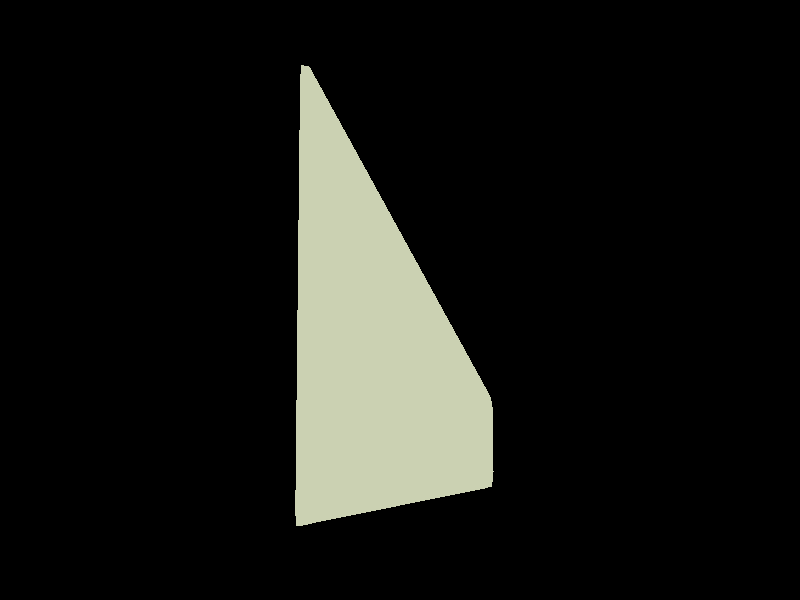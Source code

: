 // blue_steel_winglet_srf_3.pov: Exported from Wings 3D 1.5.4 

#include "rad_def.inc"

global_settings{
	 assumed_gamma 2.200000
	 max_trace_level 5
	 ambient_light rgb <0.000000, 0.000000, 0.000000>
}
background { rgb <0.000000, 0.000000, 0.000000> }
#declare camera_location = <1.251719, -0.078217, 4.069306>;
camera{
	 perspective
	 location camera_location
	 right (320 / 240) * x
	 up y
	 angle 57.822402
	 sky <0.032848, 0.996917, 0.071252>
	 look_at <-0.559258, 0.262219, 0.140993>
}
#declare wl_1_Infinite = light_source {
	 <1.141719, -0.078217, 5.063306>
	 color rgb <0.700000, 0.700000, 0.700000>
	 fade_distance 1.000000
	 fade_power 0.000000
	 media_interaction on
	 media_attenuation off
	 parallel
	 point_at <0.462500, 0.850000, -0.000000>
}
#declare wm_default = texture{
	 pigment{
		 color rgbf <0.789854, 0.813333, 0.694044, 0.000000>
	 }
	 finish {
		 ambient rgb <0.000000, 0.000000, 0.000000>
		 diffuse 0.700000
		 brilliance 1.000000
		 metallic 0.000000
		 specular 0.000000
		 roughness 1.010000
	 }
}
#declare wo_0_winglet2 = mesh2{
	 vertex_vectors { 14, <-0.075000, -0.980357, 0.018750>, <-0.075000, -1.030357, 0.000000>, <-0.075000, -0.930357, 0.025000>, <-1.225000, -0.819643, 0.025000>, <-1.225000, -0.919643, 0.000000>, <-1.225000, -0.869643, 0.018750>, <-1.225000, -0.687500, 0.025000>, <-0.075000, -0.687500, 0.025000>, <-1.225000, -0.687500, -0.025000>, <-1.225000, -0.819643, -0.025000>, 
			<-0.075000, -0.687500, -0.025000>, <-0.075000, -0.930357, -0.025000>, <-1.225000, -0.869643, -0.018750>, <-0.075000, -0.980357, -0.018750>}
	 //#local average_center = <-0.650000, -0.850000, 0.000000>;
	 normal_vectors { 72, <0.026667, 0.276993, -0.960502>, <0.026667, 0.276993, -0.960502>, <0.026667, 0.276993, -0.960502>, <-1.000000, 0.000000, 0.000000>, <-1.000000, 0.000000, 0.000000>, <0.033785, 0.350923, 0.935795>, <0.033785, 0.350923, -0.935795>, <-1.000000, 0.000000, 0.000000>, <0.007974, 0.082827, -0.996532>, <0.007974, 0.082827, -0.996532>, 
			<0.007974, 0.082827, -0.996532>, <-1.000000, 0.000000, 0.000000>, <-1.000000, 0.000000, 0.000000>, <-1.000000, 0.000000, 0.000000>, <0.003987, 0.041414, -0.999134>, <0.003987, 0.041414, -0.999134>, <0.003987, 0.041414, -0.999134>, <1.000000, 0.000000, 0.000000>, <1.000000, 0.000000, 0.000000>, <1.000000, 0.000000, 0.000000>, <0.033785, 0.350923, 0.935795>, 
			<0.033785, 0.350923, 0.935795>, <0.033785, 0.350923, -0.935795>, <0.033785, 0.350923, -0.935795>, <1.000000, 0.000000, 0.000000>, <0.019341, 0.200893, -0.979422>, <0.019341, 0.200893, -0.979422>, <0.019341, 0.200893, -0.979422>, <1.000000, 0.000000, 0.000000>, <1.000000, 0.000000, 0.000000>, <0.000000, 0.000000, -1.000000>, <0.000000, -1.000000, 0.000000>, 
			<0.000000, -1.000000, 0.000000>, <1.000000, 0.000000, 0.000000>, <1.000000, 0.000000, 0.000000>, <-0.000000, 0.000000, -1.000000>, <-0.000000, 0.000000, -1.000000>, <0.000000, -1.000000, 0.000000>, <-1.000000, 0.000000, 0.000000>, <-1.000000, 0.000000, 0.000000>, <0.000000, 0.000000, 1.000000>, <0.000000, -1.000000, 0.000000>, <1.000000, 0.000000, 0.000000>, 
			<0.003987, 0.041414, 0.999134>, <0.003987, 0.041414, 0.999134>, <0.003987, 0.041414, 0.999134>, <1.000000, 0.000000, 0.000000>, <1.000000, 0.000000, 0.000000>, <1.000000, 0.000000, 0.000000>, <-0.000000, 0.000000, 1.000000>, <-0.000000, 0.000000, 1.000000>, <0.000000, -1.000000, 0.000000>, <0.000000, -1.000000, 0.000000>, <-1.000000, 0.000000, 0.000000>, 
			<0.007974, 0.082827, 0.996532>, <0.007974, 0.082827, 0.996532>, <0.007974, 0.082827, 0.996532>, <-1.000000, 0.000000, 0.000000>, <-1.000000, 0.000000, 0.000000>, <-1.000000, 0.000000, 0.000000>, <0.019341, 0.200893, 0.979422>, <0.019341, 0.200893, 0.979422>, <0.019341, 0.200893, 0.979422>, <1.000000, 0.000000, 0.000000>, <1.000000, 0.000000, 0.000000>, 
			<1.000000, 0.000000, 0.000000>, <0.026667, 0.276993, 0.960502>, <0.026667, 0.276993, 0.960502>, <0.026667, 0.276993, 0.960502>, <-1.000000, 0.000000, 0.000000>, <-1.000000, 0.000000, 0.000000>, <-1.000000, 0.000000, 0.000000>}
	 uv_vectors { 16, <0.791317, 0.029190>, <0.791317, 0.039042>, <0.791317, 0.018750>, <0.791317, 0.064878>, <0.791317, 0.018750>, <0.791317, 0.029190>, <0.791317, 0.039042>, <0.791317, 0.064878>, <0.942840, 0.018750>, <0.942840, 0.018750>, 
			<0.942840, 0.029190>, <0.942840, 0.029190>, <0.942840, 0.039042>, <0.942840, 0.039042>, <0.942840, 0.086524>, <0.942840, 0.086524>}
	 texture_list { 1, texture{wm_default}}
	 face_indices { 24, <4, 1, 13>, 0, <4, 13, 12>, 0, <0, 1, 4>, 0, <4, 5, 0>, 0, <11, 9, 12>, 0, <11, 12, 13>, 0, <5, 3, 2>, 0, <5, 2, 0>, 0, <3, 6, 7>, 0, <3, 7, 2>, 0, 
			<9, 11, 10>, 0, <10, 8, 9>, 0, <6, 8, 10>, 0, <6, 10, 7>, 0, <9, 8, 6>, 0, <3, 12, 9>, 0, <3, 9, 6>, 0, <5, 4, 12>, 0, <5, 12, 3>, 0, <2, 11, 13>, 0, <7, 10, 11>, 0, 
			<11, 2, 7>, 0, <13, 0, 2>, 0, <13, 1, 0>, 0}
	 normal_indices { 24, <20, 5, 66>, <21, 67, 60>, <0, 6, 22>, <23, 25, 1>, <54, 43, 61>, <55, 62, 68>, <26, 14, 8>, <27, 9, 2>, <15, 30, 35>, <16, 36, 10>, 
			<44, 56, 49>, <50, 40, 45>, <31, 41, 51>, <32, 52, 37>, <46, 42, 33>, <17, 63, 47>, <18, 48, 34>, <28, 24, 64>, <29, 65, 19>, <11, 57, 69>, <38, 53, 58>, 
			<59, 12, 39>, <70, 3, 13>, <71, 7, 4>}
	 uv_indices { 24, <2, 9, 11>, <2, 11, 0>, <10, 8, 4>, <4, 5, 10>, <13, 1, 0>, <13, 0, 11>, <5, 6, 12>, <5, 12, 10>, <6, 7, 14>, <6, 14, 12>, 
			<1, 13, 15>, <15, 3, 1>, <7, 3, 15>, <7, 15, 14>, <1, 3, 7>, <6, 0, 1>, <6, 1, 7>, <5, 2, 0>, <5, 0, 6>, <12, 13, 11>, <14, 15, 13>, 
			<13, 12, 14>, <11, 10, 12>, <11, 8, 10>}
}
object{ wo_0_winglet2
	 interior {
		 ior 1.000000
	 }
}
#declare wo_1_mesh2 = mesh2{
	 vertex_vectors { 54, <-0.025000, -0.937500, -0.025000>, <-0.025000, -0.937500, 0.025000>, <-0.025000, 1.562500, -0.025000>, <-0.025000, 1.562500, 0.025000>, <-1.275000, -0.812500, -0.025000>, <-1.275000, -0.812500, 0.025000>, <-1.275000, -0.437500, -0.025000>, <-1.275000, -0.437500, 0.025000>, <-0.025000, 1.662500, 0.000000>, <-1.275000, -0.337500, 0.000000>, 
			<-0.025000, -1.037500, 0.000000>, <-1.275000, -0.912500, 0.000000>, <-1.275000, -0.387500, -0.018750>, <-0.025000, 1.612500, 0.018750>, <-0.025000, 1.612500, -0.018750>, <-1.275000, -0.387500, 0.018750>, <-1.275000, -0.862500, -0.018750>, <-0.025000, -0.987500, 0.018750>, <-0.025000, -0.987500, -0.018750>, <-1.275000, -0.862500, 0.018750>, <0.025000, -0.937500, -0.025000>, 
			<0.025000, -0.937500, 0.025000>, <0.025000, 1.562500, -0.025000>, <0.025000, 1.562500, 0.025000>, <0.025000, 1.612500, 0.018750>, <0.025000, 1.612500, -0.018750>, <0.025000, -0.987500, 0.018750>, <0.025000, -0.987500, -0.018750>, <0.025000, -1.037500, 0.000000>, <0.025000, 1.662500, 0.000000>, <-0.075000, -0.980357, 0.018750>, <-0.075000, -1.030357, 0.000000>, 
			<-0.075000, -0.930357, 0.025000>, <-1.225000, -0.819643, 0.025000>, <-1.225000, -0.919643, 0.000000>, <-1.225000, -0.869643, 0.018750>, <-1.225000, -0.687500, 0.025000>, <-0.075000, -0.687500, 0.025000>, <-1.225000, -0.687500, -0.025000>, <-1.225000, -0.819643, -0.025000>, <-0.075000, -0.687500, -0.025000>, <-0.075000, -0.930357, -0.025000>, <-1.225000, -0.869643, -0.018750>, 
			<-0.075000, -0.980357, -0.018750>, <-0.025000, -0.437500, 0.025000>, <-0.025000, -0.437500, -0.025000>, <-1.275000, -0.687500, -0.025000>, <-1.275000, -0.687500, 0.025000>, <-0.025000, -0.687500, -0.025000>, <0.025000, -0.687500, 0.025000>, <0.025000, -0.687500, -0.025000>, <-0.025000, -0.687500, 0.025000>, <0.025000, -0.437500, -0.025000>, <0.025000, -0.437500, 0.025000>}
	 //#local average_center = <-0.451852, -0.329167, 0.000000>;
	 normal_vectors { 312, <0.000000, 0.062137, 0.998068>, <0.000000, 0.062137, 0.998068>, <0.000000, 0.062137, 0.998068>, <0.000000, 0.062137, 0.998068>, <0.011832, 0.082822, 0.996494>, <0.011832, 0.082822, 0.996494>, <0.011832, 0.082822, 0.996494>, <0.011832, 0.082822, -0.996494>, <0.011832, 0.082822, -0.996494>, <0.000000, 0.041416, -0.999142>, 
			<0.011832, 0.082822, -0.996494>, <0.000000, 0.041416, -0.999142>, <0.000000, 0.041416, -0.999142>, <0.130550, -0.081594, 0.988079>, <0.130550, -0.081594, 0.988079>, <0.000000, -0.062137, 0.998068>, <0.130550, -0.081594, 0.988079>, <0.000000, -0.062137, 0.998068>, <0.130550, -0.081594, -0.988079>, <0.130550, -0.081594, -0.988079>, <0.000000, -0.062137, -0.998068>, 
			<0.000000, -0.062137, -0.998068>, <0.000000, -0.062137, -0.998068>, <0.000000, -0.062137, -0.998068>, <0.130550, -0.081594, -0.988079>, <1.000000, 0.000000, 0.000000>, <1.000000, 0.000000, 0.000000>, <1.000000, 0.000000, 0.000000>, <0.005916, 0.041411, 0.999125>, <0.005916, 0.041411, 0.999125>, <0.005916, 0.041411, 0.999125>, <1.000000, -0.000000, 0.000000>, 
			<1.000000, -0.000000, 0.000000>, <1.000000, -0.000000, 0.000000>, <0.005916, 0.041411, -0.999125>, <0.005916, 0.041411, -0.999125>, <0.005916, 0.041411, -0.999125>, <1.000000, -0.000000, 0.000000>, <0.048910, -0.030569, 0.998335>, <0.048910, -0.030569, 0.998335>, <1.000000, -0.000000, 0.000000>, <0.048910, -0.030569, 0.998335>, <0.048910, -0.030569, 0.998335>, 
			<0.039099, -0.024437, -0.998936>, <1.000000, 0.000000, 0.000000>, <1.000000, 0.000000, 0.000000>, <0.039099, -0.024437, -0.998936>, <0.039099, -0.024437, -0.998936>, <0.039099, -0.024437, -0.998936>, <0.039099, -0.024437, -0.998936>, <1.000000, 0.000000, 0.000000>, <1.000000, 0.000000, 0.000000>, <0.489796, -0.306122, -0.816327>, <0.489796, -0.306122, 0.816327>, 
			<0.000000, -0.351123, -0.936329>, <0.000000, -0.351123, 0.936329>, <0.000000, -0.351123, 0.936329>, <0.489796, -0.306122, -0.816327>, <0.489796, -0.306122, -0.816327>, <1.000000, 0.000000, 0.000000>, <0.489796, -0.306122, 0.816327>, <0.489796, -0.306122, 0.816327>, <0.000000, 0.351123, 0.936329>, <0.000000, 0.351123, -0.936329>, <0.000000, 0.351123, -0.936329>, 
			<0.050098, 0.350683, -0.935153>, <0.050098, 0.350683, 0.935153>, <1.000000, 0.000000, 0.000000>, <0.050098, 0.350683, -0.935153>, <0.050098, 0.350683, -0.935153>, <0.050098, 0.350683, 0.935153>, <0.050098, 0.350683, 0.935153>, <1.000000, 0.000000, 0.000000>, <0.297903, -0.186189, 0.936262>, <1.000000, 0.000000, 0.000000>, <1.000000, 0.000000, 0.000000>, 
			<0.297903, -0.186189, 0.936262>, <0.297903, -0.186189, 0.936262>, <0.397915, -0.248697, -0.883070>, <0.397915, -0.248697, -0.883070>, <0.397915, -0.248697, -0.883070>, <0.000000, -0.277117, -0.960836>, <0.000000, -0.277117, -0.960836>, <0.000000, -0.277117, -0.960836>, <0.397915, -0.248697, 0.883070>, <0.397915, -0.248697, 0.883070>, <0.397915, -0.248697, 0.883070>, 
			<0.000000, -0.200956, 0.979600>, <0.000000, -0.200956, 0.979600>, <0.000000, -0.200956, 0.979600>, <0.297903, -0.186189, -0.936262>, <1.000000, 0.000000, 0.000000>, <0.297903, -0.186189, -0.936262>, <0.297903, -0.186189, -0.936262>, <1.000000, 0.000000, 0.000000>, <1.000000, -0.000000, 0.000000>, <1.000000, -0.000000, 0.000000>, <1.000000, -0.000000, 0.000000>, 
			<0.028688, 0.200817, 0.979209>, <0.028688, 0.200817, 0.979209>, <0.028688, 0.200817, 0.979209>, <0.039549, 0.276845, -0.960100>, <0.000000, 0.200956, -0.979600>, <0.000000, 0.200956, -0.979600>, <0.000000, 0.200956, -0.979600>, <0.039549, 0.276845, -0.960100>, <0.039549, 0.276845, -0.960100>, <0.000000, 0.277117, 0.960836>, <0.000000, 0.277117, 0.960836>, 
			<0.000000, 0.277117, 0.960836>, <0.039549, 0.276845, 0.960100>, <0.039549, 0.276845, 0.960100>, <0.039549, 0.276845, 0.960100>, <1.000000, -0.000000, 0.000000>, <1.000000, -0.000000, 0.000000>, <0.028688, 0.200817, -0.979209>, <0.028688, 0.200817, -0.979209>, <0.028688, 0.200817, -0.979209>, <-1.000000, 0.000000, 0.000000>, <-1.000000, 0.000000, 0.000000>, 
			<0.000000, 0.062137, 0.998068>, <0.000000, 0.062137, 0.998068>, <-1.000000, -0.000000, 0.000000>, <-1.000000, -0.000000, 0.000000>, <-1.000000, -0.000000, 0.000000>, <-1.000000, -0.000000, 0.000000>, <0.000000, 0.082832, -0.996564>, <0.000000, 0.082832, -0.996564>, <0.000000, 0.082832, -0.996564>, <-1.000000, -0.000000, 0.000000>, <0.000000, -0.062137, 0.998068>, 
			<0.000000, -0.062137, 0.998068>, <-1.000000, -0.000000, 0.000000>, <-1.000000, -0.000000, 0.000000>, <0.000000, -0.062137, 0.998068>, <0.000000, -0.062137, 0.998068>, <-1.000000, 0.000000, 0.000000>, <-1.000000, 0.000000, 0.000000>, <0.000000, -0.062137, -0.998068>, <0.000000, -0.062137, -0.998068>, <-1.000000, 0.000000, 0.000000>, <-1.000000, 0.000000, 0.000000>, 
			<-1.000000, 0.000000, 0.000000>, <0.000000, -0.200956, -0.979600>, <0.000000, -0.200956, -0.979600>, <0.000000, -0.200956, -0.979600>, <-1.000000, 0.000000, 0.000000>, <-1.000000, 0.000000, 0.000000>, <-1.000000, 0.000000, 0.000000>, <0.000000, -0.277117, 0.960836>, <0.000000, -0.277117, 0.960836>, <0.000000, -0.277117, 0.960836>, <-1.000000, -0.000000, 0.000000>, 
			<-1.000000, -0.000000, 0.000000>, <0.000000, 0.277117, -0.960836>, <0.000000, 0.277117, -0.960836>, <0.000000, 0.277117, -0.960836>, <-1.000000, -0.000000, 0.000000>, <-1.000000, -0.000000, 0.000000>, <-1.000000, -0.000000, 0.000000>, <0.000000, 0.200956, 0.979600>, <0.000000, 0.200956, 0.979600>, <0.000000, 0.200956, 0.979600>, <-1.000000, 0.000000, 0.000000>, 
			<0.000000, 0.351123, 0.936329>, <0.000000, 0.351123, 0.936329>, <0.000000, 0.351123, -0.936329>, <-1.000000, 0.000000, 0.000000>, <0.000000, -0.351123, -0.936329>, <0.000000, -0.351123, -0.936329>, <0.000000, -0.351123, 0.936329>, <0.028688, 0.200817, -0.979209>, <0.028688, 0.200817, -0.979209>, <0.028688, 0.200817, -0.979209>, <1.000000, 0.000000, 0.000000>, 
			<1.000000, 0.000000, 0.000000>, <1.000000, 0.000000, 0.000000>, <0.050098, 0.350683, -0.935153>, <0.050098, 0.350683, -0.935153>, <0.050098, 0.350683, 0.935153>, <0.050098, 0.350683, 0.935153>, <1.000000, -0.000000, 0.000000>, <0.005916, 0.041411, -0.999125>, <1.000000, 0.000000, 0.000000>, <1.000000, 0.000000, 0.000000>, <1.000000, 0.000000, 0.000000>, 
			<0.005916, 0.041411, -0.999125>, <0.005916, 0.041411, -0.999125>, <0.011832, 0.082822, -0.996494>, <0.011832, 0.082822, -0.996494>, <-1.000000, 0.000000, 0.000000>, <-1.000000, 0.000000, 0.000000>, <-1.000000, 0.000000, 0.000000>, <0.011832, 0.082822, -0.996494>, <0.050098, 0.350683, -0.935153>, <0.050098, 0.350683, 0.935153>, <-1.000000, 0.000000, 0.000000>, 
			<0.039549, 0.276845, -0.960100>, <0.039549, 0.276845, -0.960100>, <0.039549, 0.276845, -0.960100>, <-1.000000, 0.000000, 0.000000>, <-1.000000, 0.000000, 0.000000>, <0.000000, 0.000000, -1.000000>, <-0.000000, 1.000000, 0.000000>, <-1.000000, 0.000000, 0.000000>, <-1.000000, 0.000000, 0.000000>, <0.000000, 0.000000, -1.000000>, <0.000000, 0.000000, -1.000000>, 
			<0.000000, 0.000000, -1.000000>, <-0.000000, 1.000000, 0.000000>, <-0.000000, 1.000000, 0.000000>, <1.000000, 0.000000, 0.000000>, <0.000000, 0.000000, -1.000000>, <0.000000, 0.000000, -1.000000>, <0.000000, 0.000000, -1.000000>, <0.000000, 0.000000, -1.000000>, <-0.000000, 1.000000, 0.000000>, <-0.000000, 1.000000, 0.000000>, <-1.000000, 0.000000, 0.000000>, 
			<0.000000, 0.000000, 1.000000>, <0.000000, 0.000000, 1.000000>, <0.000000, 0.000000, 1.000000>, <0.000000, 0.000000, 1.000000>, <0.000000, 0.000000, 1.000000>, <0.011832, 0.082822, 0.996494>, <0.011832, 0.082822, 0.996494>, <-1.000000, 0.000000, 0.000000>, <-1.000000, 0.000000, 0.000000>, <-1.000000, 0.000000, 0.000000>, <0.011832, 0.082822, 0.996494>, 
			<0.000000, 1.000000, 0.000000>, <1.000000, 0.000000, 0.000000>, <1.000000, 0.000000, 0.000000>, <0.000000, 0.000000, 1.000000>, <0.000000, 0.000000, 1.000000>, <0.000000, 0.000000, 1.000000>, <0.005916, 0.041411, 0.999125>, <1.000000, 0.000000, 0.000000>, <1.000000, 0.000000, 0.000000>, <1.000000, 0.000000, 0.000000>, <0.005916, 0.041411, 0.999125>, 
			<0.005916, 0.041411, 0.999125>, <0.039549, 0.276845, 0.960100>, <0.039549, 0.276845, 0.960100>, <0.039549, 0.276845, 0.960100>, <-1.000000, 0.000000, 0.000000>, <-1.000000, 0.000000, 0.000000>, <-1.000000, 0.000000, 0.000000>, <0.028688, 0.200817, 0.979209>, <0.028688, 0.200817, 0.979209>, <0.028688, 0.200817, 0.979209>, <1.000000, 0.000000, 0.000000>, 
			<1.000000, 0.000000, 0.000000>, <0.000000, 0.000000, -1.000000>, <0.000000, 0.000000, -1.000000>, <0.000000, 0.000000, -1.000000>, <0.000000, 0.000000, -1.000000>, <0.000000, 0.000000, -1.000000>, <0.000000, 0.000000, -1.000000>, <0.000000, 0.000000, 1.000000>, <0.000000, 0.000000, 1.000000>, <0.000000, 0.000000, 1.000000>, <0.000000, 0.000000, 1.000000>, 
			<0.000000, 0.000000, 1.000000>, <0.000000, 0.000000, 1.000000>, <0.000000, 0.000000, 1.000000>, <1.000000, 0.000000, 0.000000>, <0.000000, 0.000000, 1.000000>, <1.000000, 0.000000, 0.000000>, <1.000000, 0.000000, 0.000000>, <0.000000, 0.000000, 1.000000>, <1.000000, 0.000000, 0.000000>, <1.000000, 0.000000, 0.000000>, <0.000000, 0.000000, -1.000000>, 
			<1.000000, 0.000000, 0.000000>, <0.000000, 0.000000, -1.000000>, <0.000000, 0.000000, 1.000000>, <0.000000, 0.000000, 1.000000>, <0.000000, 0.000000, 1.000000>, <0.000000, 0.000000, 1.000000>, <0.000000, 0.000000, 1.000000>, <0.000000, 0.000000, 1.000000>, <-1.000000, 0.000000, 0.000000>, <0.000000, 0.000000, -1.000000>, <0.000000, 0.000000, -1.000000>, 
			<0.000000, 0.000000, -1.000000>, <0.000000, 0.000000, -1.000000>, <-1.000000, 0.000000, 0.000000>, <-1.000000, 0.000000, 0.000000>, <-1.000000, 0.000000, 0.000000>, <-1.000000, 0.000000, 0.000000>, <0.000000, 0.000000, 1.000000>, <0.000000, 0.000000, 1.000000>, <-1.000000, 0.000000, 0.000000>, <0.000000, 0.000000, 1.000000>, <0.000000, 0.000000, -1.000000>, 
			<0.000000, 0.000000, -1.000000>, <0.000000, 0.000000, -1.000000>, <0.000000, 0.000000, -1.000000>, <0.000000, 0.000000, -1.000000>, <-1.000000, 0.000000, 0.000000>, <0.000000, 0.000000, 1.000000>, <-1.000000, 0.000000, 0.000000>, <-1.000000, 0.000000, 0.000000>, <0.000000, 0.000000, 1.000000>, <0.000000, 0.000000, 1.000000>, <0.000000, 0.000000, -1.000000>, 
			<0.000000, 0.000000, -1.000000>, <-1.000000, 0.000000, 0.000000>, <-1.000000, 0.000000, 0.000000>, <0.000000, 0.000000, -1.000000>, <-1.000000, 0.000000, 0.000000>}
	 uv_vectors { 72, <0.752730, 0.039276>, <0.752730, 0.063715>, <0.752730, 0.112594>, <0.753952, 0.029500>, <0.753952, 0.122369>, <0.757618, 0.019725>, <0.757618, 0.132145>, <0.761284, 0.029500>, <0.761284, 0.122369>, <0.762506, 0.039276>, 
			<0.762506, 0.063715>, <0.762506, 0.112594>, <0.775196, 0.063559>, <0.781542, 0.018750>, <0.781542, 0.029190>, <0.781542, 0.039042>, <0.781542, 0.112360>, <0.781542, 0.122211>, <0.781542, 0.132598>, <0.781542, 0.018750>, <0.781542, 0.029190>, 
			<0.781542, 0.039042>, <0.781542, 0.112360>, <0.781542, 0.122211>, <0.781542, 0.132598>, <0.781542, 0.063481>, <0.791317, 0.029190>, <0.791317, 0.039042>, <0.791317, 0.018750>, <0.791317, 0.064878>, <0.791317, 0.018750>, <0.791317, 0.029190>, 
			<0.791317, 0.039042>, <0.791317, 0.064878>, <0.942840, 0.018750>, <0.942840, 0.018750>, <0.942840, 0.029190>, <0.942840, 0.029190>, <0.942840, 0.039042>, <0.942840, 0.039042>, <0.942840, 0.086524>, <0.942840, 0.086524>, <0.952616, 0.018750>, 
			<0.952616, 0.029190>, <0.952616, 0.029190>, <0.952616, 0.039042>, <0.952616, 0.039042>, <0.952616, 0.136799>, <0.952616, 0.405630>, <0.952616, 0.405630>, <0.952616, 0.415481>, <0.952616, 0.415481>, <0.952616, 0.425869>, <0.952616, 0.425869>, 
			<0.952616, 0.087921>, <0.952616, 0.136799>, <0.961920, 0.087550>, <0.971225, 0.404889>, <0.971225, 0.136058>, <0.971225, 0.087180>, <0.971225, 0.038301>, <0.972447, 0.414665>, <0.972447, 0.028526>, <0.976113, 0.424441>, <0.976113, 0.018750>, 
			<0.979779, 0.414665>, <0.979779, 0.028526>, <0.981001, 0.404889>, <0.981001, 0.136058>, <0.981001, 0.087180>, <0.981001, 0.087180>, <0.981001, 0.038301>}
	 texture_list { 1, texture{wm_default}}
	 face_indices { 104, <13, 15, 9>, 0, <9, 8, 13>, 0, <15, 12, 9>, 0, <9, 12, 14>, 0, <14, 8, 9>, 0, <11, 16, 19>, 0, <27, 26, 21>, 0, <21, 20, 27>, 0, <5, 4, 47>, 0, <4, 46, 47>, 0, 
			<3, 7, 15>, 0, <15, 13, 3>, 0, <12, 15, 7>, 0, <7, 6, 12>, 0, <2, 14, 12>, 0, <2, 12, 6>, 0, <24, 29, 25>, 0, <5, 19, 16>, 0, <16, 4, 5>, 0, <27, 28, 26>, 0, <1, 17, 30>, 0, 
			<30, 32, 1>, 0, <21, 49, 50>, 0, <50, 20, 21>, 0, <23, 24, 25>, 0, <25, 22, 23>, 0, <22, 25, 14>, 0, <14, 2, 22>, 0, <20, 50, 0>, 0, <50, 48, 0>, 0, <21, 26, 17>, 0, <17, 1, 21>, 0, 
			<24, 23, 3>, 0, <3, 13, 24>, 0, <28, 27, 18>, 0, <18, 10, 28>, 0, <26, 28, 10>, 0, <10, 17, 26>, 0, <27, 20, 0>, 0, <0, 18, 27>, 0, <29, 24, 13>, 0, <13, 8, 29>, 0, <25, 29, 8>, 0, 
			<8, 14, 25>, 0, <53, 44, 3>, 0, <3, 23, 53>, 0, <31, 30, 17>, 0, <31, 17, 10>, 0, <35, 34, 11>, 0, <11, 19, 35>, 0, <36, 47, 7>, 0, <33, 35, 19>, 0, <19, 5, 33>, 0, <11, 34, 42>, 0, 
			<11, 42, 16>, 0, <16, 42, 39>, 0, <16, 39, 4>, 0, <31, 10, 18>, 0, <31, 18, 43>, 0, <43, 18, 0>, 0, <0, 41, 43>, 0, <37, 40, 38>, 0, <38, 36, 37>, 0, <33, 36, 39>, 0, <33, 39, 42>, 0, 
			<36, 38, 39>, 0, <42, 35, 33>, 0, <42, 34, 35>, 0, <31, 43, 30>, 0, <43, 41, 30>, 0, <41, 40, 32>, 0, <41, 32, 30>, 0, <40, 37, 32>, 0, <51, 1, 32>, 0, <51, 32, 37>, 0, <3, 44, 7>, 0, 
			<36, 7, 37>, 0, <7, 44, 37>, 0, <6, 45, 2>, 0, <39, 38, 4>, 0, <38, 46, 4>, 0, <41, 0, 48>, 0, <41, 48, 40>, 0, <7, 47, 46>, 0, <46, 6, 7>, 0, <5, 47, 36>, 0, <5, 36, 33>, 0, 
			<46, 38, 6>, 0, <22, 52, 53>, 0, <22, 53, 23>, 0, <45, 52, 22>, 0, <22, 2, 45>, 0, <49, 21, 1>, 0, <1, 51, 49>, 0, <45, 40, 48>, 0, <44, 53, 49>, 0, <44, 49, 51>, 0, <49, 53, 52>, 0, 
			<52, 50, 49>, 0, <48, 50, 52>, 0, <52, 45, 48>, 0, <51, 37, 44>, 0, <40, 45, 38>, 0, <45, 6, 38>, 0}
	 normal_indices { 104, <78, 90, 57>, <58, 52, 79>, <91, 72, 59>, <60, 73, 84>, <85, 53, 61>, <67, 95, 113>, <157, 152, 122>, <123, 118, 158>, <31, 25, 271>, <26, 266, 272>, 
			<18, 43, 92>, <93, 80, 19>, <74, 94, 44>, <45, 37, 75>, <13, 86, 76>, <14, 77, 38>, <141, 167, 146>, <32, 114, 96>, <97, 27, 33>, <159, 163, 153>, <7, 101, 171>, 
			<172, 182, 8>, <124, 282, 289>, <290, 119, 125>, <136, 142, 147>, <148, 129, 137>, <130, 149, 87>, <88, 15, 131>, <120, 291, 0>, <292, 276, 1>, <126, 154, 102>, <103, 9, 127>, 
			<143, 138, 20>, <21, 81, 144>, <164, 160, 107>, <108, 62, 165>, <155, 166, 63>, <64, 104, 156>, <161, 121, 2>, <3, 109, 162>, <168, 145, 82>, <83, 54, 169>, <150, 170, 55>, 
			<56, 89, 151>, <306, 253, 22>, <23, 139, 307>, <177, 173, 105>, <178, 106, 65>, <197, 194, 68>, <69, 115, 198>, <202, 273, 46>, <188, 199, 116>, <117, 34, 189>, <70, 195, 242>, 
			<71, 243, 98>, <99, 244, 224>, <100, 225, 28>, <179, 66, 110>, <180, 111, 248>, <249, 112, 4>, <5, 236, 250>, <209, 230, 216>, <217, 203, 210>, <190, 204, 226>, <191, 227, 245>, 
			<205, 218, 228>, <246, 200, 192>, <247, 196, 201>, <181, 251, 174>, <252, 237, 175>, <238, 231, 183>, <239, 184, 176>, <232, 211, 185>, <295, 10, 186>, <296, 187, 212>, <24, 254, 47>, 
			<206, 48, 213>, <49, 255, 214>, <39, 259, 16>, <229, 219, 29>, <220, 267, 30>, <240, 6, 277>, <241, 278, 233>, <50, 274, 268>, <269, 40, 51>, <35, 275, 207>, <36, 208, 193>, 
			<270, 221, 41>, <132, 300, 308>, <133, 309, 140>, <260, 301, 134>, <135, 17, 261>, <283, 128, 11>, <12, 297, 284>, <262, 234, 279>, <256, 310, 285>, <257, 286, 298>, <287, 311, 302>, 
			<303, 293, 288>, <280, 294, 304>, <305, 263, 281>, <299, 215, 258>, <235, 264, 222>, <265, 42, 223>}
	 uv_indices { 104, <50, 23, 24>, <24, 53, 50>, <4, 8, 6>, <18, 17, 51>, <51, 52, 18>, <5, 7, 3>, <62, 66, 71>, <71, 60, 62>, <0, 9, 1>, <9, 10, 1>, 
			<49, 22, 23>, <23, 50, 49>, <8, 4, 2>, <2, 11, 8>, <48, 51, 17>, <48, 17, 16>, <65, 63, 61>, <0, 3, 7>, <7, 9, 0>, <62, 64, 66>, <45, 43, 36>, 
			<36, 38, 45>, <71, 69, 59>, <59, 60, 71>, <67, 65, 61>, <61, 57, 67>, <57, 61, 61>, <61, 57, 57>, <60, 59, 60>, <59, 59, 60>, <71, 66, 66>, <66, 71, 71>, 
			<65, 67, 67>, <67, 65, 65>, <64, 62, 62>, <62, 64, 64>, <66, 64, 64>, <64, 66, 66>, <62, 60, 60>, <60, 62, 62>, <63, 65, 65>, <65, 63, 63>, <61, 63, 63>, 
			<63, 61, 61>, <68, 68, 67>, <67, 67, 68>, <34, 36, 43>, <34, 43, 42>, <31, 30, 19>, <19, 20, 31>, <33, 25, 22>, <32, 31, 20>, <20, 21, 32>, <13, 28, 26>, 
			<13, 26, 14>, <14, 26, 27>, <14, 27, 15>, <35, 42, 44>, <35, 44, 37>, <37, 44, 46>, <46, 39, 37>, <40, 41, 29>, <29, 33, 40>, <32, 33, 27>, <32, 27, 26>, 
			<33, 29, 27>, <26, 31, 32>, <26, 30, 31>, <35, 37, 36>, <37, 39, 36>, <39, 41, 38>, <39, 38, 36>, <41, 40, 38>, <54, 45, 38>, <54, 38, 40>, <49, 55, 22>, 
			<33, 22, 40>, <22, 55, 40>, <16, 47, 48>, <27, 29, 15>, <29, 12, 15>, <39, 60, 56>, <39, 56, 41>, <2, 1, 10>, <10, 11, 2>, <21, 25, 33>, <21, 33, 32>, 
			<12, 29, 11>, <57, 58, 68>, <57, 68, 67>, <58, 58, 57>, <57, 57, 58>, <69, 71, 71>, <71, 70, 69>, <47, 41, 56>, <68, 68, 69>, <68, 69, 70>, <69, 68, 58>, 
			<58, 59, 69>, <59, 59, 58>, <58, 58, 59>, <54, 40, 55>, <41, 47, 29>, <47, 16, 29>}
}
object{ wo_1_mesh2
	 interior {
		 ior 1.000000
	 }
}
object{ wl_1_Infinite
}
